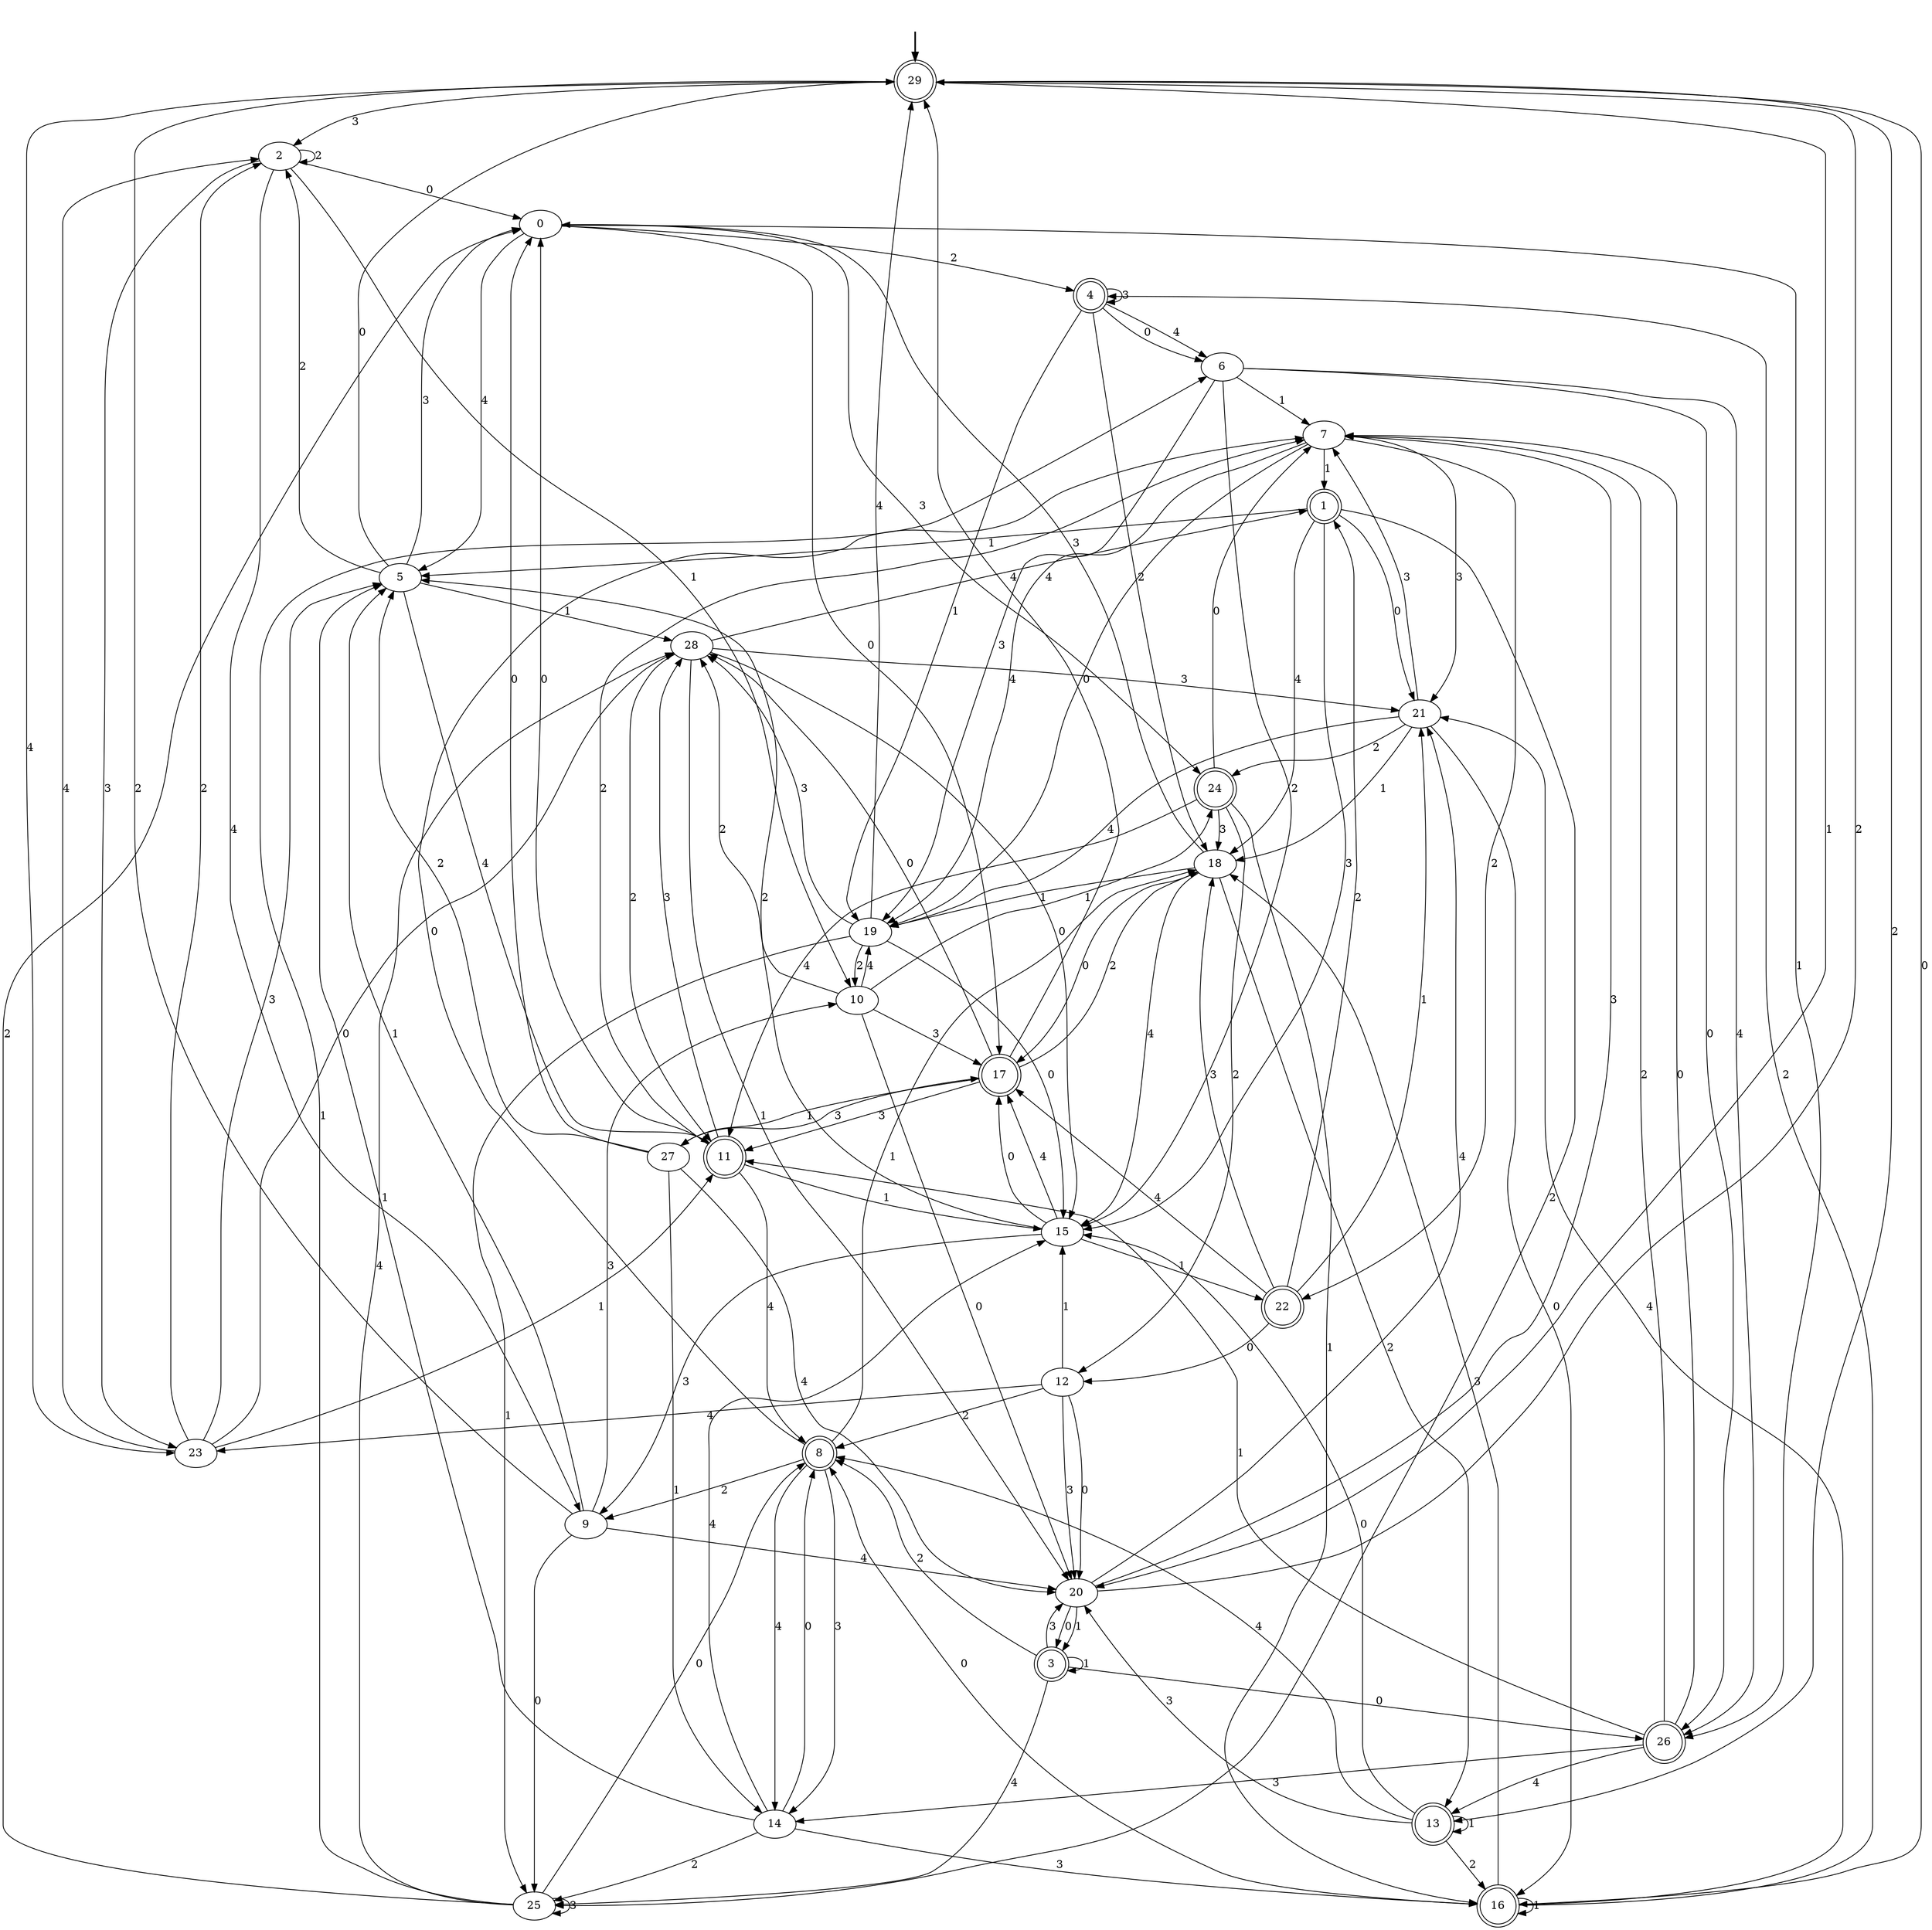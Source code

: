 digraph {
	fake [style=invisible]
	0
	1 [shape=doublecircle]
	2
	3 [shape=doublecircle]
	4 [shape=doublecircle]
	5
	6
	7
	8 [shape=doublecircle]
	9
	10
	11 [shape=doublecircle]
	12
	13 [shape=doublecircle]
	14
	15
	16 [shape=doublecircle]
	17 [shape=doublecircle]
	18
	19
	20
	21
	22 [shape=doublecircle]
	23
	24 [shape=doublecircle]
	25
	26 [shape=doublecircle]
	27
	28
	29 [root=true shape=doublecircle]
	fake -> 29 [style=bold]
	29 -> 13 [label=2]
	23 -> 28 [label=0]
	16 -> 8 [label=0]
	2 -> 2 [label=2]
	3 -> 26 [label=0]
	21 -> 24 [label=2]
	13 -> 16 [label=2]
	7 -> 22 [label=2]
	25 -> 25 [label=3]
	29 -> 23 [label=4]
	13 -> 13 [label=1]
	13 -> 8 [label=4]
	9 -> 10 [label=3]
	20 -> 3 [label=0]
	29 -> 16 [label=0]
	11 -> 0 [label=0]
	20 -> 7 [label=3]
	6 -> 15 [label=2]
	0 -> 24 [label=3]
	14 -> 5 [label=1]
	14 -> 8 [label=0]
	16 -> 16 [label=1]
	10 -> 19 [label=4]
	18 -> 13 [label=2]
	23 -> 2 [label=2]
	18 -> 19 [label=1]
	23 -> 11 [label=1]
	4 -> 18 [label=2]
	12 -> 20 [label=3]
	20 -> 21 [label=4]
	4 -> 4 [label=3]
	27 -> 0 [label=0]
	15 -> 5 [label=2]
	2 -> 23 [label=3]
	7 -> 21 [label=3]
	9 -> 20 [label=4]
	12 -> 15 [label=1]
	25 -> 6 [label=1]
	27 -> 14 [label=1]
	19 -> 10 [label=2]
	20 -> 3 [label=1]
	15 -> 17 [label=0]
	12 -> 8 [label=2]
	25 -> 28 [label=4]
	14 -> 16 [label=3]
	22 -> 17 [label=4]
	17 -> 28 [label=0]
	16 -> 18 [label=3]
	4 -> 19 [label=1]
	17 -> 29 [label=4]
	26 -> 13 [label=4]
	17 -> 18 [label=2]
	22 -> 12 [label=0]
	5 -> 29 [label=0]
	10 -> 24 [label=1]
	12 -> 20 [label=0]
	9 -> 5 [label=1]
	3 -> 20 [label=3]
	14 -> 15 [label=4]
	17 -> 27 [label=1]
	6 -> 19 [label=3]
	19 -> 15 [label=0]
	27 -> 17 [label=3]
	15 -> 17 [label=4]
	20 -> 29 [label=2]
	26 -> 7 [label=2]
	27 -> 20 [label=4]
	2 -> 10 [label=1]
	19 -> 28 [label=3]
	1 -> 25 [label=2]
	12 -> 23 [label=4]
	14 -> 25 [label=2]
	29 -> 20 [label=1]
	8 -> 14 [label=3]
	6 -> 26 [label=0]
	28 -> 11 [label=2]
	28 -> 15 [label=0]
	7 -> 1 [label=1]
	8 -> 9 [label=2]
	10 -> 17 [label=3]
	2 -> 0 [label=0]
	6 -> 7 [label=1]
	1 -> 21 [label=0]
	5 -> 0 [label=3]
	28 -> 20 [label=1]
	1 -> 5 [label=1]
	8 -> 18 [label=1]
	21 -> 18 [label=1]
	19 -> 25 [label=1]
	7 -> 19 [label=0]
	16 -> 4 [label=2]
	19 -> 29 [label=4]
	18 -> 17 [label=0]
	2 -> 9 [label=4]
	28 -> 21 [label=3]
	0 -> 17 [label=0]
	26 -> 11 [label=1]
	15 -> 22 [label=1]
	1 -> 18 [label=4]
	7 -> 19 [label=4]
	11 -> 28 [label=3]
	13 -> 20 [label=3]
	9 -> 29 [label=2]
	24 -> 18 [label=3]
	13 -> 15 [label=0]
	3 -> 3 [label=1]
	10 -> 20 [label=0]
	22 -> 1 [label=2]
	26 -> 7 [label=0]
	28 -> 1 [label=4]
	24 -> 7 [label=0]
	4 -> 6 [label=0]
	8 -> 7 [label=0]
	22 -> 18 [label=3]
	11 -> 7 [label=2]
	11 -> 8 [label=4]
	10 -> 28 [label=2]
	3 -> 8 [label=2]
	26 -> 14 [label=3]
	23 -> 2 [label=4]
	9 -> 25 [label=0]
	4 -> 6 [label=4]
	23 -> 5 [label=3]
	5 -> 2 [label=2]
	27 -> 5 [label=2]
	29 -> 2 [label=3]
	11 -> 15 [label=1]
	0 -> 26 [label=1]
	15 -> 9 [label=3]
	16 -> 21 [label=4]
	17 -> 11 [label=3]
	18 -> 0 [label=3]
	21 -> 19 [label=4]
	18 -> 15 [label=4]
	22 -> 21 [label=1]
	21 -> 7 [label=3]
	25 -> 8 [label=0]
	6 -> 26 [label=4]
	0 -> 4 [label=2]
	1 -> 15 [label=3]
	5 -> 28 [label=1]
	0 -> 5 [label=4]
	5 -> 11 [label=4]
	24 -> 16 [label=1]
	24 -> 11 [label=4]
	8 -> 14 [label=4]
	3 -> 25 [label=4]
	25 -> 0 [label=2]
	24 -> 12 [label=2]
	21 -> 16 [label=0]
}
